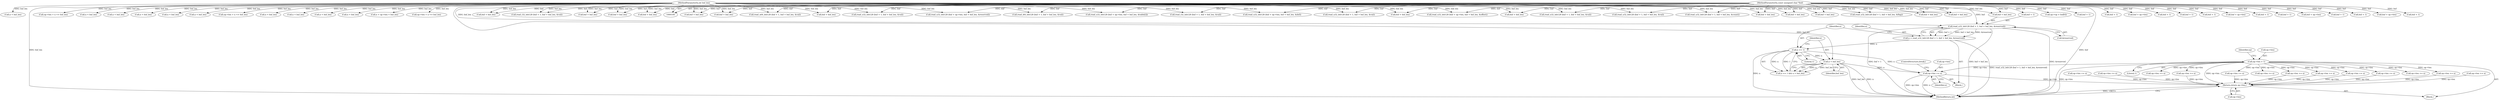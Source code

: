 digraph "0_radare2_52b1526443c1f433087928291d1c3d37a5600515@pointer" {
"1000910" [label="(Call,op->len += n)"];
"1000890" [label="(Call,n == 1)"];
"1000876" [label="(Call,n = read_u32_leb128 (buf + 1, buf + buf_len, &reserved))"];
"1000878" [label="(Call,read_u32_leb128 (buf + 1, buf + buf_len, &reserved))"];
"1000102" [label="(MethodParameterIn,const unsigned char *buf)"];
"1000103" [label="(MethodParameterIn,int buf_len)"];
"1000893" [label="(Call,n < buf_len)"];
"1000105" [label="(Call,op->len = 1)"];
"1001066" [label="(Return,return op->len;)"];
"1000678" [label="(Call,buf + buf_len)"];
"1000673" [label="(Call,buf + op->len)"];
"1000960" [label="(Call,buf + 1)"];
"1000915" [label="(ControlStructure,break;)"];
"1000292" [label="(Call,read_i32_leb128 (buf + 1, buf + buf_len, &val))"];
"1000963" [label="(Call,buf + buf_len)"];
"1000550" [label="(Call,n + op->len < buf_len)"];
"1000689" [label="(Call,op->len + n <= buf_len)"];
"1001058" [label="(Call,op->len += n)"];
"1000994" [label="(Call,buf + 1)"];
"1000882" [label="(Call,buf + buf_len)"];
"1000940" [label="(Call,n < buf_len)"];
"1000804" [label="(Call,buf + buf_len)"];
"1000892" [label="(Literal,1)"];
"1000485" [label="(Call,op->len += n)"];
"1000801" [label="(Call,buf + 1)"];
"1000843" [label="(Call,op->len + n <= buf_len)"];
"1000876" [label="(Call,n = read_u32_leb128 (buf + 1, buf + buf_len, &reserved))"];
"1000534" [label="(Call,buf + op->len)"];
"1000508" [label="(Call,buf + buf_len)"];
"1000293" [label="(Call,buf + 1)"];
"1000734" [label="(Call,buf + buf_len)"];
"1000974" [label="(Call,n < buf_len)"];
"1000382" [label="(Call,op->len += n)"];
"1001018" [label="(Call,op->len += n)"];
"1000104" [label="(Block,)"];
"1000759" [label="(Call,op->len += n)"];
"1000559" [label="(Call,op->len += n)"];
"1000959" [label="(Call,read_i64_leb128 (buf + 1, buf + buf_len, &val))"];
"1000895" [label="(Identifier,buf_len)"];
"1000925" [label="(Call,read_i32_leb128 (buf + 1, buf + buf_len, &val))"];
"1000978" [label="(Call,op->len += n)"];
"1000647" [label="(Call,buf + 1)"];
"1000944" [label="(Call,op->len += n)"];
"1001086" [label="(MethodReturn,int)"];
"1000889" [label="(Call,n == 1 && n < buf_len)"];
"1000862" [label="(Call,op->len += n)"];
"1000503" [label="(Call,buf + op->len)"];
"1000307" [label="(Call,n < buf_len)"];
"1000878" [label="(Call,read_u32_leb128 (buf + 1, buf + buf_len, &reserved))"];
"1000731" [label="(Call,buf + 1)"];
"1000399" [label="(Call,read_u32_leb128 (buf + 1, buf + buf_len, &val))"];
"1000826" [label="(Call,read_u32_leb128 (buf + op->len, buf + buf_len, &offset))"];
"1000452" [label="(Call,buf + 1)"];
"1000646" [label="(Call,read_u32_leb128 (buf + 1, buf + buf_len, &val))"];
"1000451" [label="(Call,read_u32_leb128 (buf + 1, buf + buf_len, &count))"];
"1000890" [label="(Call,n == 1)"];
"1000403" [label="(Call,buf + buf_len)"];
"1000103" [label="(MethodParameterIn,int buf_len)"];
"1000800" [label="(Call,read_u32_leb128 (buf + 1, buf + buf_len, &flag))"];
"1000711" [label="(Call,op->len += n)"];
"1000827" [label="(Call,buf + op->len)"];
"1000891" [label="(Identifier,n)"];
"1000109" [label="(Literal,1)"];
"1000296" [label="(Call,buf + buf_len)"];
"1000926" [label="(Call,buf + 1)"];
"1000661" [label="(Call,n < buf_len)"];
"1000110" [label="(Call,op->op = buf[0])"];
"1000650" [label="(Call,buf + buf_len)"];
"1000466" [label="(Call,n < buf_len)"];
"1000819" [label="(Call,op->len += n)"];
"1000112" [label="(Identifier,op)"];
"1000665" [label="(Call,op->len += n)"];
"1000914" [label="(Identifier,n)"];
"1001066" [label="(Return,return op->len;)"];
"1000832" [label="(Call,buf + buf_len)"];
"1000877" [label="(Identifier,n)"];
"1000539" [label="(Call,buf + buf_len)"];
"1000911" [label="(Call,op->len)"];
"1000745" [label="(Call,n < buf_len)"];
"1001034" [label="(Call,buf + 1)"];
"1001033" [label="(Call,read_u64_leb128 (buf + 1, buf + buf_len, &val))"];
"1000894" [label="(Identifier,n)"];
"1000870" [label="(Block,)"];
"1000730" [label="(Call,read_u32_leb128 (buf + 1, buf + buf_len, &val))"];
"1000517" [label="(Call,op->len + n <= buf_len)"];
"1000672" [label="(Call,read_u32_leb128 (buf + op->len, buf + buf_len, &reserved))"];
"1001067" [label="(Call,op->len)"];
"1000893" [label="(Call,n < buf_len)"];
"1001008" [label="(Call,n < buf_len)"];
"1000879" [label="(Call,buf + 1)"];
"1000502" [label="(Call,read_u32_leb128 (buf + op->len, buf + buf_len, &table[i]))"];
"1000815" [label="(Call,n < buf_len)"];
"1000910" [label="(Call,op->len += n)"];
"1000102" [label="(MethodParameterIn,const unsigned char *buf)"];
"1000885" [label="(Call,&reserved)"];
"1000533" [label="(Call,read_u32_leb128 (buf + op->len, buf + buf_len, &def))"];
"1000929" [label="(Call,buf + buf_len)"];
"1000428" [label="(Call,op->len += n)"];
"1000400" [label="(Call,buf + 1)"];
"1000105" [label="(Call,op->len = 1)"];
"1000414" [label="(Call,n < buf_len)"];
"1000997" [label="(Call,buf + buf_len)"];
"1001048" [label="(Call,n < buf_len)"];
"1000993" [label="(Call,read_u32_leb128 (buf + 1, buf + buf_len, &val))"];
"1000106" [label="(Call,op->len)"];
"1001037" [label="(Call,buf + buf_len)"];
"1000455" [label="(Call,buf + buf_len)"];
"1000910" -> "1000870"  [label="AST: "];
"1000910" -> "1000914"  [label="CFG: "];
"1000911" -> "1000910"  [label="AST: "];
"1000914" -> "1000910"  [label="AST: "];
"1000915" -> "1000910"  [label="CFG: "];
"1000910" -> "1001086"  [label="DDG: op->len"];
"1000910" -> "1001086"  [label="DDG: n"];
"1000890" -> "1000910"  [label="DDG: n"];
"1000893" -> "1000910"  [label="DDG: n"];
"1000105" -> "1000910"  [label="DDG: op->len"];
"1000910" -> "1001066"  [label="DDG: op->len"];
"1000890" -> "1000889"  [label="AST: "];
"1000890" -> "1000892"  [label="CFG: "];
"1000891" -> "1000890"  [label="AST: "];
"1000892" -> "1000890"  [label="AST: "];
"1000894" -> "1000890"  [label="CFG: "];
"1000889" -> "1000890"  [label="CFG: "];
"1000890" -> "1001086"  [label="DDG: n"];
"1000890" -> "1000889"  [label="DDG: n"];
"1000890" -> "1000889"  [label="DDG: 1"];
"1000876" -> "1000890"  [label="DDG: n"];
"1000890" -> "1000893"  [label="DDG: n"];
"1000876" -> "1000870"  [label="AST: "];
"1000876" -> "1000878"  [label="CFG: "];
"1000877" -> "1000876"  [label="AST: "];
"1000878" -> "1000876"  [label="AST: "];
"1000891" -> "1000876"  [label="CFG: "];
"1000876" -> "1001086"  [label="DDG: read_u32_leb128 (buf + 1, buf + buf_len, &reserved)"];
"1000878" -> "1000876"  [label="DDG: buf + 1"];
"1000878" -> "1000876"  [label="DDG: buf + buf_len"];
"1000878" -> "1000876"  [label="DDG: &reserved"];
"1000878" -> "1000885"  [label="CFG: "];
"1000879" -> "1000878"  [label="AST: "];
"1000882" -> "1000878"  [label="AST: "];
"1000885" -> "1000878"  [label="AST: "];
"1000878" -> "1001086"  [label="DDG: &reserved"];
"1000878" -> "1001086"  [label="DDG: buf + 1"];
"1000878" -> "1001086"  [label="DDG: buf + buf_len"];
"1000102" -> "1000878"  [label="DDG: buf"];
"1000103" -> "1000878"  [label="DDG: buf_len"];
"1000102" -> "1000100"  [label="AST: "];
"1000102" -> "1001086"  [label="DDG: buf"];
"1000102" -> "1000110"  [label="DDG: buf"];
"1000102" -> "1000292"  [label="DDG: buf"];
"1000102" -> "1000293"  [label="DDG: buf"];
"1000102" -> "1000296"  [label="DDG: buf"];
"1000102" -> "1000399"  [label="DDG: buf"];
"1000102" -> "1000400"  [label="DDG: buf"];
"1000102" -> "1000403"  [label="DDG: buf"];
"1000102" -> "1000451"  [label="DDG: buf"];
"1000102" -> "1000452"  [label="DDG: buf"];
"1000102" -> "1000455"  [label="DDG: buf"];
"1000102" -> "1000502"  [label="DDG: buf"];
"1000102" -> "1000503"  [label="DDG: buf"];
"1000102" -> "1000508"  [label="DDG: buf"];
"1000102" -> "1000533"  [label="DDG: buf"];
"1000102" -> "1000534"  [label="DDG: buf"];
"1000102" -> "1000539"  [label="DDG: buf"];
"1000102" -> "1000646"  [label="DDG: buf"];
"1000102" -> "1000647"  [label="DDG: buf"];
"1000102" -> "1000650"  [label="DDG: buf"];
"1000102" -> "1000672"  [label="DDG: buf"];
"1000102" -> "1000673"  [label="DDG: buf"];
"1000102" -> "1000678"  [label="DDG: buf"];
"1000102" -> "1000730"  [label="DDG: buf"];
"1000102" -> "1000731"  [label="DDG: buf"];
"1000102" -> "1000734"  [label="DDG: buf"];
"1000102" -> "1000800"  [label="DDG: buf"];
"1000102" -> "1000801"  [label="DDG: buf"];
"1000102" -> "1000804"  [label="DDG: buf"];
"1000102" -> "1000826"  [label="DDG: buf"];
"1000102" -> "1000827"  [label="DDG: buf"];
"1000102" -> "1000832"  [label="DDG: buf"];
"1000102" -> "1000879"  [label="DDG: buf"];
"1000102" -> "1000882"  [label="DDG: buf"];
"1000102" -> "1000925"  [label="DDG: buf"];
"1000102" -> "1000926"  [label="DDG: buf"];
"1000102" -> "1000929"  [label="DDG: buf"];
"1000102" -> "1000959"  [label="DDG: buf"];
"1000102" -> "1000960"  [label="DDG: buf"];
"1000102" -> "1000963"  [label="DDG: buf"];
"1000102" -> "1000993"  [label="DDG: buf"];
"1000102" -> "1000994"  [label="DDG: buf"];
"1000102" -> "1000997"  [label="DDG: buf"];
"1000102" -> "1001033"  [label="DDG: buf"];
"1000102" -> "1001034"  [label="DDG: buf"];
"1000102" -> "1001037"  [label="DDG: buf"];
"1000103" -> "1000100"  [label="AST: "];
"1000103" -> "1001086"  [label="DDG: buf_len"];
"1000103" -> "1000292"  [label="DDG: buf_len"];
"1000103" -> "1000296"  [label="DDG: buf_len"];
"1000103" -> "1000307"  [label="DDG: buf_len"];
"1000103" -> "1000399"  [label="DDG: buf_len"];
"1000103" -> "1000403"  [label="DDG: buf_len"];
"1000103" -> "1000414"  [label="DDG: buf_len"];
"1000103" -> "1000451"  [label="DDG: buf_len"];
"1000103" -> "1000455"  [label="DDG: buf_len"];
"1000103" -> "1000466"  [label="DDG: buf_len"];
"1000103" -> "1000502"  [label="DDG: buf_len"];
"1000103" -> "1000508"  [label="DDG: buf_len"];
"1000103" -> "1000517"  [label="DDG: buf_len"];
"1000103" -> "1000533"  [label="DDG: buf_len"];
"1000103" -> "1000539"  [label="DDG: buf_len"];
"1000103" -> "1000550"  [label="DDG: buf_len"];
"1000103" -> "1000646"  [label="DDG: buf_len"];
"1000103" -> "1000650"  [label="DDG: buf_len"];
"1000103" -> "1000661"  [label="DDG: buf_len"];
"1000103" -> "1000672"  [label="DDG: buf_len"];
"1000103" -> "1000678"  [label="DDG: buf_len"];
"1000103" -> "1000689"  [label="DDG: buf_len"];
"1000103" -> "1000730"  [label="DDG: buf_len"];
"1000103" -> "1000734"  [label="DDG: buf_len"];
"1000103" -> "1000745"  [label="DDG: buf_len"];
"1000103" -> "1000800"  [label="DDG: buf_len"];
"1000103" -> "1000804"  [label="DDG: buf_len"];
"1000103" -> "1000815"  [label="DDG: buf_len"];
"1000103" -> "1000826"  [label="DDG: buf_len"];
"1000103" -> "1000832"  [label="DDG: buf_len"];
"1000103" -> "1000843"  [label="DDG: buf_len"];
"1000103" -> "1000882"  [label="DDG: buf_len"];
"1000103" -> "1000893"  [label="DDG: buf_len"];
"1000103" -> "1000925"  [label="DDG: buf_len"];
"1000103" -> "1000929"  [label="DDG: buf_len"];
"1000103" -> "1000940"  [label="DDG: buf_len"];
"1000103" -> "1000959"  [label="DDG: buf_len"];
"1000103" -> "1000963"  [label="DDG: buf_len"];
"1000103" -> "1000974"  [label="DDG: buf_len"];
"1000103" -> "1000993"  [label="DDG: buf_len"];
"1000103" -> "1000997"  [label="DDG: buf_len"];
"1000103" -> "1001008"  [label="DDG: buf_len"];
"1000103" -> "1001033"  [label="DDG: buf_len"];
"1000103" -> "1001037"  [label="DDG: buf_len"];
"1000103" -> "1001048"  [label="DDG: buf_len"];
"1000893" -> "1000889"  [label="AST: "];
"1000893" -> "1000895"  [label="CFG: "];
"1000894" -> "1000893"  [label="AST: "];
"1000895" -> "1000893"  [label="AST: "];
"1000889" -> "1000893"  [label="CFG: "];
"1000893" -> "1001086"  [label="DDG: buf_len"];
"1000893" -> "1001086"  [label="DDG: n"];
"1000893" -> "1000889"  [label="DDG: n"];
"1000893" -> "1000889"  [label="DDG: buf_len"];
"1000105" -> "1000104"  [label="AST: "];
"1000105" -> "1000109"  [label="CFG: "];
"1000106" -> "1000105"  [label="AST: "];
"1000109" -> "1000105"  [label="AST: "];
"1000112" -> "1000105"  [label="CFG: "];
"1000105" -> "1001086"  [label="DDG: op->len"];
"1000105" -> "1000382"  [label="DDG: op->len"];
"1000105" -> "1000428"  [label="DDG: op->len"];
"1000105" -> "1000485"  [label="DDG: op->len"];
"1000105" -> "1000665"  [label="DDG: op->len"];
"1000105" -> "1000759"  [label="DDG: op->len"];
"1000105" -> "1000819"  [label="DDG: op->len"];
"1000105" -> "1000944"  [label="DDG: op->len"];
"1000105" -> "1000978"  [label="DDG: op->len"];
"1000105" -> "1001018"  [label="DDG: op->len"];
"1000105" -> "1001058"  [label="DDG: op->len"];
"1000105" -> "1001066"  [label="DDG: op->len"];
"1001066" -> "1000104"  [label="AST: "];
"1001066" -> "1001067"  [label="CFG: "];
"1001067" -> "1001066"  [label="AST: "];
"1001086" -> "1001066"  [label="CFG: "];
"1001066" -> "1001086"  [label="DDG: <RET>"];
"1000559" -> "1001066"  [label="DDG: op->len"];
"1000382" -> "1001066"  [label="DDG: op->len"];
"1000711" -> "1001066"  [label="DDG: op->len"];
"1000978" -> "1001066"  [label="DDG: op->len"];
"1000759" -> "1001066"  [label="DDG: op->len"];
"1001018" -> "1001066"  [label="DDG: op->len"];
"1000944" -> "1001066"  [label="DDG: op->len"];
"1000862" -> "1001066"  [label="DDG: op->len"];
"1001058" -> "1001066"  [label="DDG: op->len"];
"1000428" -> "1001066"  [label="DDG: op->len"];
}
